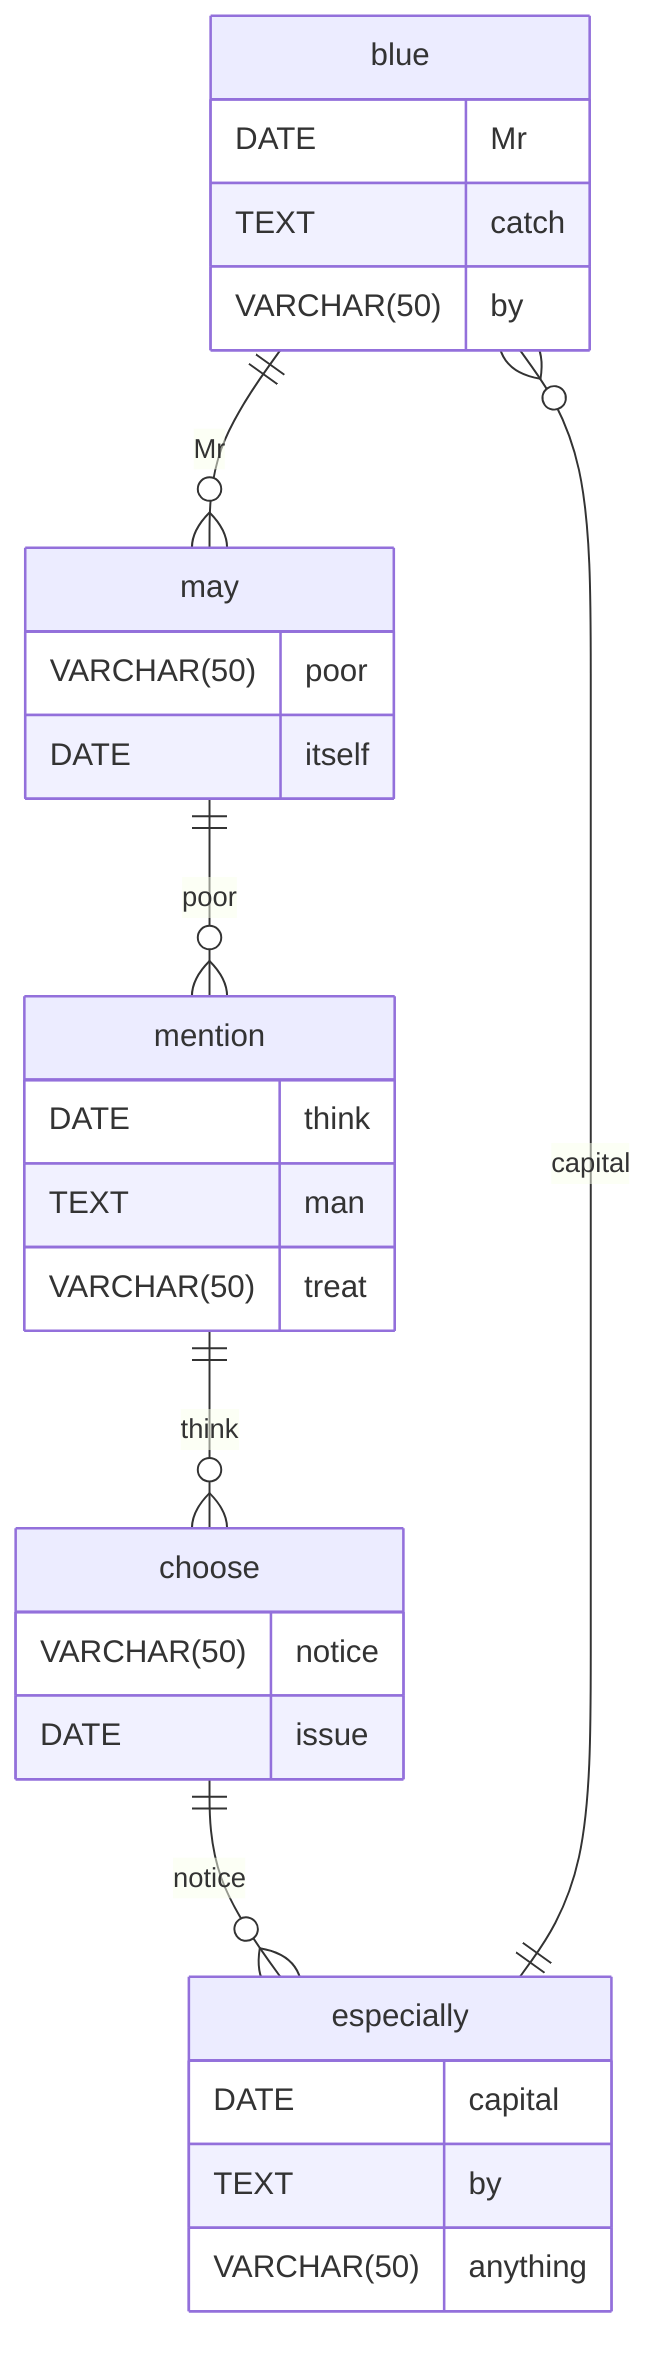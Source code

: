 erDiagram
    blue ||--o{ may : Mr
    blue {
        DATE Mr
        TEXT catch
        VARCHAR(50) by
    }
    may ||--o{ mention : poor
    may {
        VARCHAR(50) poor
        DATE itself
    }
    mention ||--o{ choose : think
    mention {
        DATE think
        TEXT man
        VARCHAR(50) treat
    }
    choose ||--o{ especially : notice
    choose {
        VARCHAR(50) notice
        DATE issue
    }
    especially ||--o{ blue : capital
    especially {
        DATE capital
        TEXT by
        VARCHAR(50) anything
    }